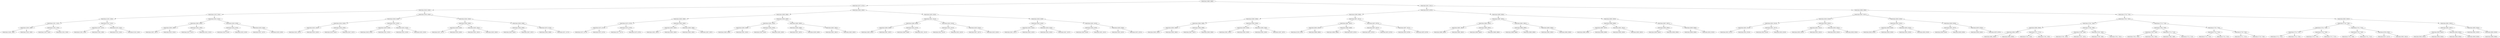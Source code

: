digraph G{
593103894 [label="Node{data=[4686, 4686]}"]
593103894 -> 727666004
727666004 [label="Node{data=[4572, 4572]}"]
727666004 -> 1601935322
1601935322 [label="Node{data=[4540, 4540]}"]
1601935322 -> 414225167
414225167 [label="Node{data=[2165, 2165]}"]
414225167 -> 1803093683
1803093683 [label="Node{data=[1505, 1505]}"]
1803093683 -> 975033189
975033189 [label="Node{data=[1501, 1501]}"]
975033189 -> 962287291
962287291 [label="Node{data=[1499, 1499]}"]
962287291 -> 628064884
628064884 [label="Node{data=[1498, 1498]}"]
962287291 -> 109069556
109069556 [label="Node{data=[1500, 1500]}"]
975033189 -> 1389509050
1389509050 [label="Node{data=[1503, 1503]}"]
1389509050 -> 828326869
828326869 [label="Node{data=[1502, 1502]}"]
1389509050 -> 1761217448
1761217448 [label="Node{data=[1504, 1504]}"]
1803093683 -> 1817789863
1817789863 [label="Node{data=[2161, 2161]}"]
1817789863 -> 788905599
788905599 [label="Node{data=[1507, 1507]}"]
788905599 -> 1678709153
1678709153 [label="Node{data=[1506, 1506]}"]
788905599 -> 1544614339
1544614339 [label="Node{data=[1508, 1508]}"]
1817789863 -> 2059592603
2059592603 [label="Node{data=[2163, 2163]}"]
2059592603 -> 2016828666
2016828666 [label="Node{data=[2162, 2162]}"]
2059592603 -> 1688782916
1688782916 [label="Node{data=[2164, 2164]}"]
414225167 -> 1064154107
1064154107 [label="Node{data=[4532, 4532]}"]
1064154107 -> 1390301622
1390301622 [label="Node{data=[3804, 3804]}"]
1390301622 -> 415565467
415565467 [label="Node{data=[2990, 2990]}"]
415565467 -> 973936431
973936431 [label="Node{data=[2967, 2967]}"]
415565467 -> 1756207614
1756207614 [label="Node{data=[3010, 3010]}"]
1390301622 -> 1214133948
1214133948 [label="Node{data=[4305, 4305]}"]
1214133948 -> 2015301874
2015301874 [label="Node{data=[4257, 4257]}"]
1214133948 -> 712627377
712627377 [label="Node{data=[4531, 4531]}"]
1064154107 -> 782228073
782228073 [label="Node{data=[4536, 4536]}"]
782228073 -> 399373008
399373008 [label="Node{data=[4534, 4534]}"]
399373008 -> 391506011
391506011 [label="Node{data=[4533, 4533]}"]
399373008 -> 1936550492
1936550492 [label="Node{data=[4535, 4535]}"]
782228073 -> 594651850
594651850 [label="Node{data=[4538, 4538]}"]
594651850 -> 1532139270
1532139270 [label="Node{data=[4537, 4537]}"]
594651850 -> 1677568775
1677568775 [label="Node{data=[4539, 4539]}"]
1601935322 -> 2069500590
2069500590 [label="Node{data=[4556, 4556]}"]
2069500590 -> 1431556341
1431556341 [label="Node{data=[4548, 4548]}"]
1431556341 -> 452364286
452364286 [label="Node{data=[4544, 4544]}"]
452364286 -> 350069300
350069300 [label="Node{data=[4542, 4542]}"]
350069300 -> 1060703587
1060703587 [label="Node{data=[4541, 4541]}"]
350069300 -> 1957078537
1957078537 [label="Node{data=[4543, 4543]}"]
452364286 -> 1514214932
1514214932 [label="Node{data=[4546, 4546]}"]
1514214932 -> 594858858
594858858 [label="Node{data=[4545, 4545]}"]
1514214932 -> 1423016050
1423016050 [label="Node{data=[4547, 4547]}"]
1431556341 -> 352776719
352776719 [label="Node{data=[4552, 4552]}"]
352776719 -> 1202042637
1202042637 [label="Node{data=[4550, 4550]}"]
1202042637 -> 1112527632
1112527632 [label="Node{data=[4549, 4549]}"]
1202042637 -> 440736059
440736059 [label="Node{data=[4551, 4551]}"]
352776719 -> 955324150
955324150 [label="Node{data=[4554, 4554]}"]
955324150 -> 1384563514
1384563514 [label="Node{data=[4553, 4553]}"]
955324150 -> 1852661033
1852661033 [label="Node{data=[4555, 4555]}"]
2069500590 -> 1548946718
1548946718 [label="Node{data=[4564, 4564]}"]
1548946718 -> 1814423236
1814423236 [label="Node{data=[4560, 4560]}"]
1814423236 -> 140404585
140404585 [label="Node{data=[4558, 4558]}"]
140404585 -> 207546206
207546206 [label="Node{data=[4557, 4557]}"]
140404585 -> 1218519094
1218519094 [label="Node{data=[4559, 4559]}"]
1814423236 -> 200404000
200404000 [label="Node{data=[4562, 4562]}"]
200404000 -> 1894758168
1894758168 [label="Node{data=[4561, 4561]}"]
200404000 -> 191945292
191945292 [label="Node{data=[4563, 4563]}"]
1548946718 -> 1242688388
1242688388 [label="Node{data=[4568, 4568]}"]
1242688388 -> 1317375498
1317375498 [label="Node{data=[4566, 4566]}"]
1317375498 -> 1130346421
1130346421 [label="Node{data=[4565, 4565]}"]
1317375498 -> 1316005672
1316005672 [label="Node{data=[4567, 4567]}"]
1242688388 -> 192428201
192428201 [label="Node{data=[4570, 4570]}"]
192428201 -> 1768882706
1768882706 [label="Node{data=[4569, 4569]}"]
192428201 -> 1463022229
1463022229 [label="Node{data=[4571, 4571]}"]
727666004 -> 472991420
472991420 [label="Node{data=[4604, 4604]}"]
472991420 -> 1455855843
1455855843 [label="Node{data=[4588, 4588]}"]
1455855843 -> 1202220987
1202220987 [label="Node{data=[4580, 4580]}"]
1202220987 -> 256346753
256346753 [label="Node{data=[4576, 4576]}"]
256346753 -> 425015667
425015667 [label="Node{data=[4574, 4574]}"]
425015667 -> 2075568954
2075568954 [label="Node{data=[4573, 4573]}"]
425015667 -> 2145896000
2145896000 [label="Node{data=[4575, 4575]}"]
256346753 -> 1279740095
1279740095 [label="Node{data=[4578, 4578]}"]
1279740095 -> 2095677157
2095677157 [label="Node{data=[4577, 4577]}"]
1279740095 -> 852026681
852026681 [label="Node{data=[4579, 4579]}"]
1202220987 -> 1943855334
1943855334 [label="Node{data=[4584, 4584]}"]
1943855334 -> 94919826
94919826 [label="Node{data=[4582, 4582]}"]
94919826 -> 847320212
847320212 [label="Node{data=[4581, 4581]}"]
94919826 -> 1201004240
1201004240 [label="Node{data=[4583, 4583]}"]
1943855334 -> 1406848276
1406848276 [label="Node{data=[4586, 4586]}"]
1406848276 -> 349259569
349259569 [label="Node{data=[4585, 4585]}"]
1406848276 -> 785306763
785306763 [label="Node{data=[4587, 4587]}"]
1455855843 -> 1204088028
1204088028 [label="Node{data=[4596, 4596]}"]
1204088028 -> 1123236701
1123236701 [label="Node{data=[4592, 4592]}"]
1123236701 -> 1552221437
1552221437 [label="Node{data=[4590, 4590]}"]
1552221437 -> 79161706
79161706 [label="Node{data=[4589, 4589]}"]
1552221437 -> 1685407532
1685407532 [label="Node{data=[4591, 4591]}"]
1123236701 -> 1057468716
1057468716 [label="Node{data=[4594, 4594]}"]
1057468716 -> 1272051933
1272051933 [label="Node{data=[4593, 4593]}"]
1057468716 -> 1888924788
1888924788 [label="Node{data=[4595, 4595]}"]
1204088028 -> 1041547629
1041547629 [label="Node{data=[4600, 4600]}"]
1041547629 -> 1016633682
1016633682 [label="Node{data=[4598, 4598]}"]
1016633682 -> 2018220300
2018220300 [label="Node{data=[4597, 4597]}"]
1016633682 -> 1027319653
1027319653 [label="Node{data=[4599, 4599]}"]
1041547629 -> 633079302
633079302 [label="Node{data=[4602, 4602]}"]
633079302 -> 1561745898
1561745898 [label="Node{data=[4601, 4601]}"]
633079302 -> 2033268925
2033268925 [label="Node{data=[4603, 4603]}"]
472991420 -> 424786033
424786033 [label="Node{data=[4620, 4620]}"]
424786033 -> 1545077099
1545077099 [label="Node{data=[4612, 4612]}"]
1545077099 -> 867093003
867093003 [label="Node{data=[4608, 4608]}"]
867093003 -> 1135278099
1135278099 [label="Node{data=[4606, 4606]}"]
1135278099 -> 1470911015
1470911015 [label="Node{data=[4605, 4605]}"]
1135278099 -> 1268974304
1268974304 [label="Node{data=[4607, 4607]}"]
867093003 -> 244872973
244872973 [label="Node{data=[4610, 4610]}"]
244872973 -> 451312813
451312813 [label="Node{data=[4609, 4609]}"]
244872973 -> 795748540
795748540 [label="Node{data=[4611, 4611]}"]
1545077099 -> 2081000371
2081000371 [label="Node{data=[4616, 4616]}"]
2081000371 -> 837073696
837073696 [label="Node{data=[4614, 4614]}"]
837073696 -> 416201381
416201381 [label="Node{data=[4613, 4613]}"]
837073696 -> 1178290888
1178290888 [label="Node{data=[4615, 4615]}"]
2081000371 -> 1985938863
1985938863 [label="Node{data=[4618, 4618]}"]
1985938863 -> 1660325375
1660325375 [label="Node{data=[4617, 4617]}"]
1985938863 -> 251664534
251664534 [label="Node{data=[4619, 4619]}"]
424786033 -> 334593716
334593716 [label="Node{data=[4628, 4628]}"]
334593716 -> 487416600
487416600 [label="Node{data=[4624, 4624]}"]
487416600 -> 1271041075
1271041075 [label="Node{data=[4622, 4622]}"]
1271041075 -> 1141500277
1141500277 [label="Node{data=[4621, 4621]}"]
1271041075 -> 1544895390
1544895390 [label="Node{data=[4623, 4623]}"]
487416600 -> 712410791
712410791 [label="Node{data=[4626, 4626]}"]
712410791 -> 1971991758
1971991758 [label="Node{data=[4625, 4625]}"]
712410791 -> 2126723403
2126723403 [label="Node{data=[4627, 4627]}"]
334593716 -> 201274566
201274566 [label="Node{data=[4632, 4632]}"]
201274566 -> 354605216
354605216 [label="Node{data=[4630, 4630]}"]
354605216 -> 824881806
824881806 [label="Node{data=[4629, 4629]}"]
354605216 -> 1447353473
1447353473 [label="Node{data=[4631, 4631]}"]
201274566 -> 611289995
611289995 [label="Node{data=[4638, 4638]}"]
611289995 -> 663466110
663466110 [label="Node{data=[4633, 4633]}"]
611289995 -> 1129433283
1129433283 [label="Node{data=[4674, 4674]}"]
593103894 -> 864138492
864138492 [label="Node{data=[6911, 6911]}"]
864138492 -> 1810518740
1810518740 [label="Node{data=[6879, 6879]}"]
1810518740 -> 295180183
295180183 [label="Node{data=[5098, 5098]}"]
295180183 -> 1547883191
1547883191 [label="Node{data=[5090, 5090]}"]
1547883191 -> 1650113431
1650113431 [label="Node{data=[5086, 5086]}"]
1650113431 -> 1528769018
1528769018 [label="Node{data=[5084, 5084]}"]
1528769018 -> 183155105
183155105 [label="Node{data=[5083, 5083]}"]
1528769018 -> 1089930529
1089930529 [label="Node{data=[5085, 5085]}"]
1650113431 -> 2001115307
2001115307 [label="Node{data=[5088, 5088]}"]
2001115307 -> 1429483328
1429483328 [label="Node{data=[5087, 5087]}"]
2001115307 -> 172794870
172794870 [label="Node{data=[5089, 5089]}"]
1547883191 -> 1927963027
1927963027 [label="Node{data=[5094, 5094]}"]
1927963027 -> 833240229
833240229 [label="Node{data=[5092, 5092]}"]
833240229 -> 1167088639
1167088639 [label="Node{data=[5091, 5091]}"]
833240229 -> 707531688
707531688 [label="Node{data=[5093, 5093]}"]
1927963027 -> 191568263
191568263 [label="Node{data=[5096, 5096]}"]
191568263 -> 1799635803
1799635803 [label="Node{data=[5095, 5095]}"]
191568263 -> 751608431
751608431 [label="Node{data=[5097, 5097]}"]
295180183 -> 1723290893
1723290893 [label="Node{data=[6871, 6871]}"]
1723290893 -> 893640573
893640573 [label="Node{data=[6867, 6867]}"]
893640573 -> 2085886997
2085886997 [label="Node{data=[6834, 6834]}"]
2085886997 -> 893523498
893523498 [label="Node{data=[5106, 5106]}"]
2085886997 -> 1770070706
1770070706 [label="Node{data=[6866, 6866]}"]
893640573 -> 1108517064
1108517064 [label="Node{data=[6869, 6869]}"]
1108517064 -> 511354923
511354923 [label="Node{data=[6868, 6868]}"]
1108517064 -> 992743048
992743048 [label="Node{data=[6870, 6870]}"]
1723290893 -> 1540894701
1540894701 [label="Node{data=[6875, 6875]}"]
1540894701 -> 203149502
203149502 [label="Node{data=[6873, 6873]}"]
203149502 -> 1198197478
1198197478 [label="Node{data=[6872, 6872]}"]
203149502 -> 476579021
476579021 [label="Node{data=[6874, 6874]}"]
1540894701 -> 106297322
106297322 [label="Node{data=[6877, 6877]}"]
106297322 -> 1419332030
1419332030 [label="Node{data=[6876, 6876]}"]
106297322 -> 1262110193
1262110193 [label="Node{data=[6878, 6878]}"]
1810518740 -> 396918327
396918327 [label="Node{data=[6895, 6895]}"]
396918327 -> 1055601039
1055601039 [label="Node{data=[6887, 6887]}"]
1055601039 -> 547441493
547441493 [label="Node{data=[6883, 6883]}"]
547441493 -> 967677821
967677821 [label="Node{data=[6881, 6881]}"]
967677821 -> 1839206329
1839206329 [label="Node{data=[6880, 6880]}"]
967677821 -> 169880779
169880779 [label="Node{data=[6882, 6882]}"]
547441493 -> 552674617
552674617 [label="Node{data=[6885, 6885]}"]
552674617 -> 1974622245
1974622245 [label="Node{data=[6884, 6884]}"]
552674617 -> 402808045
402808045 [label="Node{data=[6886, 6886]}"]
1055601039 -> 332365138
332365138 [label="Node{data=[6891, 6891]}"]
332365138 -> 977160959
977160959 [label="Node{data=[6889, 6889]}"]
977160959 -> 1563053805
1563053805 [label="Node{data=[6888, 6888]}"]
977160959 -> 1464177809
1464177809 [label="Node{data=[6890, 6890]}"]
332365138 -> 1057507014
1057507014 [label="Node{data=[6893, 6893]}"]
1057507014 -> 2007599722
2007599722 [label="Node{data=[6892, 6892]}"]
1057507014 -> 2029780820
2029780820 [label="Node{data=[6894, 6894]}"]
396918327 -> 65080774
65080774 [label="Node{data=[6903, 6903]}"]
65080774 -> 2116179210
2116179210 [label="Node{data=[6899, 6899]}"]
2116179210 -> 1172535934
1172535934 [label="Node{data=[6897, 6897]}"]
1172535934 -> 1648700617
1648700617 [label="Node{data=[6896, 6896]}"]
1172535934 -> 1765900922
1765900922 [label="Node{data=[6898, 6898]}"]
2116179210 -> 94830685
94830685 [label="Node{data=[6901, 6901]}"]
94830685 -> 1539947037
1539947037 [label="Node{data=[6900, 6900]}"]
94830685 -> 270661321
270661321 [label="Node{data=[6902, 6902]}"]
65080774 -> 1964434661
1964434661 [label="Node{data=[6907, 6907]}"]
1964434661 -> 1217312754
1217312754 [label="Node{data=[6905, 6905]}"]
1217312754 -> 1585571244
1585571244 [label="Node{data=[6904, 6904]}"]
1217312754 -> 1099552523
1099552523 [label="Node{data=[6906, 6906]}"]
1964434661 -> 66724371
66724371 [label="Node{data=[6909, 6909]}"]
66724371 -> 1047934137
1047934137 [label="Node{data=[6908, 6908]}"]
66724371 -> 1862994526
1862994526 [label="Node{data=[6910, 6910]}"]
864138492 -> 1614133563
1614133563 [label="Node{data=[6980, 6980]}"]
1614133563 -> 839771540
839771540 [label="Node{data=[6927, 6927]}"]
839771540 -> 1037163664
1037163664 [label="Node{data=[6919, 6919]}"]
1037163664 -> 180316302
180316302 [label="Node{data=[6915, 6915]}"]
180316302 -> 1200546947
1200546947 [label="Node{data=[6913, 6913]}"]
1200546947 -> 443713699
443713699 [label="Node{data=[6912, 6912]}"]
1200546947 -> 695530017
695530017 [label="Node{data=[6914, 6914]}"]
180316302 -> 1493042329
1493042329 [label="Node{data=[6917, 6917]}"]
1493042329 -> 1751403001
1751403001 [label="Node{data=[6916, 6916]}"]
1493042329 -> 1717433286
1717433286 [label="Node{data=[6918, 6918]}"]
1037163664 -> 1756819670
1756819670 [label="Node{data=[6923, 6923]}"]
1756819670 -> 1078262677
1078262677 [label="Node{data=[6921, 6921]}"]
1078262677 -> 178604517
178604517 [label="Node{data=[6920, 6920]}"]
1078262677 -> 57624756
57624756 [label="Node{data=[6922, 6922]}"]
1756819670 -> 1543518287
1543518287 [label="Node{data=[6925, 6925]}"]
1543518287 -> 998242313
998242313 [label="Node{data=[6924, 6924]}"]
1543518287 -> 464872674
464872674 [label="Node{data=[6926, 6926]}"]
839771540 -> 1659286984
1659286984 [label="Node{data=[6935, 6935]}"]
1659286984 -> 1064905627
1064905627 [label="Node{data=[6931, 6931]}"]
1064905627 -> 2072130509
2072130509 [label="Node{data=[6929, 6929]}"]
2072130509 -> 1260440107
1260440107 [label="Node{data=[6928, 6928]}"]
2072130509 -> 482307698
482307698 [label="Node{data=[6930, 6930]}"]
1064905627 -> 1793899405
1793899405 [label="Node{data=[6933, 6933]}"]
1793899405 -> 1765702
1765702 [label="Node{data=[6932, 6932]}"]
1793899405 -> 1302725372
1302725372 [label="Node{data=[6934, 6934]}"]
1659286984 -> 713898436
713898436 [label="Node{data=[6939, 6939]}"]
713898436 -> 632475595
632475595 [label="Node{data=[6937, 6937]}"]
632475595 -> 1920305914
1920305914 [label="Node{data=[6936, 6936]}"]
632475595 -> 263833514
263833514 [label="Node{data=[6938, 6938]}"]
713898436 -> 1278839936
1278839936 [label="Node{data=[6978, 6978]}"]
1278839936 -> 2143739483
2143739483 [label="Node{data=[6940, 6940]}"]
1278839936 -> 565881091
565881091 [label="Node{data=[6979, 6979]}"]
1614133563 -> 1618984457
1618984457 [label="Node{data=[7730, 7730]}"]
1618984457 -> 1621254922
1621254922 [label="Node{data=[7302, 7302]}"]
1621254922 -> 702500163
702500163 [label="Node{data=[7294, 7294]}"]
702500163 -> 1574509514
1574509514 [label="Node{data=[6984, 6984]}"]
1574509514 -> 1087072654
1087072654 [label="Node{data=[6982, 6982]}"]
1087072654 -> 864221358
864221358 [label="Node{data=[6981, 6981]}"]
1087072654 -> 1617174216
1617174216 [label="Node{data=[6983, 6983]}"]
1574509514 -> 1979080261
1979080261 [label="Node{data=[7271, 7271]}"]
1979080261 -> 1860886124
1860886124 [label="Node{data=[7254, 7254]}"]
1979080261 -> 1250499735
1250499735 [label="Node{data=[7293, 7293]}"]
702500163 -> 173791568
173791568 [label="Node{data=[7298, 7298]}"]
173791568 -> 1293462056
1293462056 [label="Node{data=[7296, 7296]}"]
1293462056 -> 1966670937
1966670937 [label="Node{data=[7295, 7295]}"]
1293462056 -> 2002174925
2002174925 [label="Node{data=[7297, 7297]}"]
173791568 -> 588449070
588449070 [label="Node{data=[7300, 7300]}"]
588449070 -> 735228558
735228558 [label="Node{data=[7299, 7299]}"]
588449070 -> 376725601
376725601 [label="Node{data=[7301, 7301]}"]
1621254922 -> 1476235721
1476235721 [label="Node{data=[7716, 7716]}"]
1476235721 -> 1828508781
1828508781 [label="Node{data=[7306, 7306]}"]
1828508781 -> 1376017854
1376017854 [label="Node{data=[7304, 7304]}"]
1376017854 -> 1732663543
1732663543 [label="Node{data=[7303, 7303]}"]
1376017854 -> 1552870927
1552870927 [label="Node{data=[7305, 7305]}"]
1828508781 -> 1448805967
1448805967 [label="Node{data=[7714, 7714]}"]
1448805967 -> 641882263
641882263 [label="Node{data=[7468, 7468]}"]
1448805967 -> 1930837320
1930837320 [label="Node{data=[7715, 7715]}"]
1476235721 -> 1489193907
1489193907 [label="Node{data=[7726, 7726]}"]
1489193907 -> 1453606810
1453606810 [label="Node{data=[7724, 7724]}"]
1453606810 -> 1645624121
1645624121 [label="Node{data=[7723, 7723]}"]
1453606810 -> 547923534
547923534 [label="Node{data=[7725, 7725]}"]
1489193907 -> 1660223291
1660223291 [label="Node{data=[7728, 7728]}"]
1660223291 -> 379124840
379124840 [label="Node{data=[7727, 7727]}"]
1660223291 -> 1157943921
1157943921 [label="Node{data=[7729, 7729]}"]
1618984457 -> 544966217
544966217 [label="Node{data=[8823, 8823]}"]
544966217 -> 1706272858
1706272858 [label="Node{data=[7738, 7738]}"]
1706272858 -> 882471736
882471736 [label="Node{data=[7734, 7734]}"]
882471736 -> 1475192960
1475192960 [label="Node{data=[7732, 7732]}"]
1475192960 -> 727197178
727197178 [label="Node{data=[7731, 7731]}"]
1475192960 -> 1406253491
1406253491 [label="Node{data=[7733, 7733]}"]
882471736 -> 749604930
749604930 [label="Node{data=[7736, 7736]}"]
749604930 -> 373097727
373097727 [label="Node{data=[7735, 7735]}"]
749604930 -> 2082509879
2082509879 [label="Node{data=[7737, 7737]}"]
1706272858 -> 576894497
576894497 [label="Node{data=[7742, 7742]}"]
576894497 -> 2123533871
2123533871 [label="Node{data=[7740, 7740]}"]
2123533871 -> 16148478
16148478 [label="Node{data=[7739, 7739]}"]
2123533871 -> 2022689531
2022689531 [label="Node{data=[7741, 7741]}"]
576894497 -> 1340848245
1340848245 [label="Node{data=[8780, 8780]}"]
1340848245 -> 635610193
635610193 [label="Node{data=[8137, 8137]}"]
1340848245 -> 379121284
379121284 [label="Node{data=[8822, 8822]}"]
544966217 -> 281421502
281421502 [label="Node{data=[8831, 8831]}"]
281421502 -> 50072771
50072771 [label="Node{data=[8827, 8827]}"]
50072771 -> 848097505
848097505 [label="Node{data=[8825, 8825]}"]
848097505 -> 1672598778
1672598778 [label="Node{data=[8824, 8824]}"]
848097505 -> 1122233828
1122233828 [label="Node{data=[8826, 8826]}"]
50072771 -> 538667887
538667887 [label="Node{data=[8829, 8829]}"]
538667887 -> 1967496309
1967496309 [label="Node{data=[8828, 8828]}"]
538667887 -> 406749219
406749219 [label="Node{data=[8830, 8830]}"]
281421502 -> 1173340685
1173340685 [label="Node{data=[8833, 8833]}"]
1173340685 -> 1045731788
1045731788 [label="Node{data=[8832, 8832]}"]
1173340685 -> 1739267143
1739267143 [label="Node{data=[8834, 8834]}"]
1739267143 -> 192456457
192456457 [label="Node{data=[8960, 8960]}"]
}